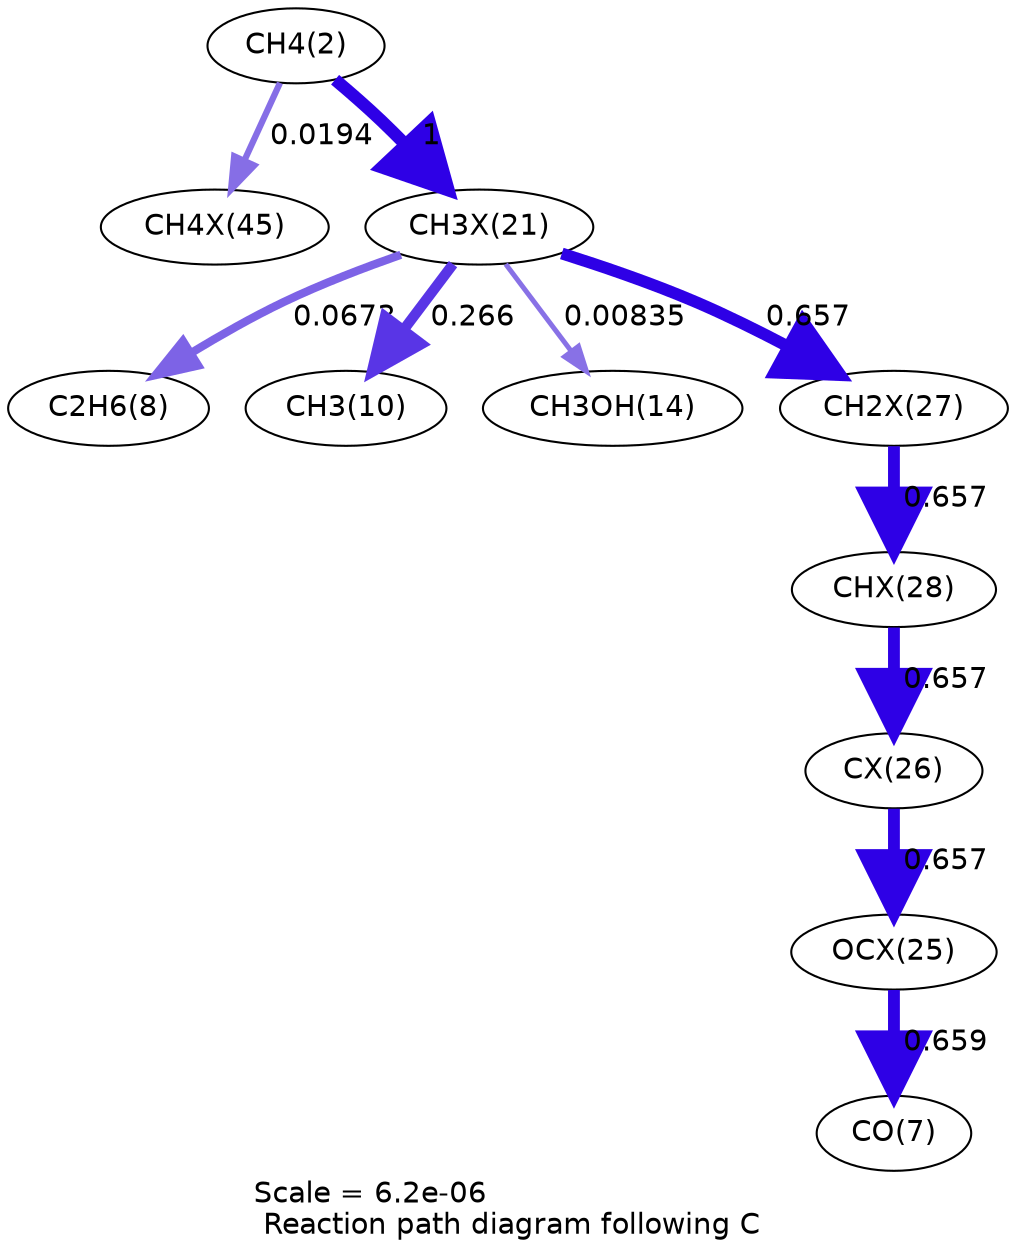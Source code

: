 digraph reaction_paths {
center=1;
s4 -> s35[fontname="Helvetica", penwidth=3.02, arrowsize=1.51, color="0.7, 0.519, 0.9"
, label=" 0.0194"];
s4 -> s27[fontname="Helvetica", penwidth=6, arrowsize=3, color="0.7, 1.5, 0.9"
, label=" 1"];
s27 -> s10[fontname="Helvetica", penwidth=3.96, arrowsize=1.98, color="0.7, 0.567, 0.9"
, label=" 0.0673"];
s27 -> s12[fontname="Helvetica", penwidth=5, arrowsize=2.5, color="0.7, 0.766, 0.9"
, label=" 0.266"];
s27 -> s16[fontname="Helvetica", penwidth=2.39, arrowsize=1.19, color="0.7, 0.508, 0.9"
, label=" 0.00835"];
s27 -> s33[fontname="Helvetica", penwidth=5.68, arrowsize=2.84, color="0.7, 1.16, 0.9"
, label=" 0.657"];
s33 -> s34[fontname="Helvetica", penwidth=5.68, arrowsize=2.84, color="0.7, 1.16, 0.9"
, label=" 0.657"];
s34 -> s32[fontname="Helvetica", penwidth=5.68, arrowsize=2.84, color="0.7, 1.16, 0.9"
, label=" 0.657"];
s32 -> s31[fontname="Helvetica", penwidth=5.68, arrowsize=2.84, color="0.7, 1.16, 0.9"
, label=" 0.657"];
s31 -> s9[fontname="Helvetica", penwidth=5.69, arrowsize=2.84, color="0.7, 1.16, 0.9"
, label=" 0.659"];
s4 [ fontname="Helvetica", label="CH4(2)"];
s9 [ fontname="Helvetica", label="CO(7)"];
s10 [ fontname="Helvetica", label="C2H6(8)"];
s12 [ fontname="Helvetica", label="CH3(10)"];
s16 [ fontname="Helvetica", label="CH3OH(14)"];
s27 [ fontname="Helvetica", label="CH3X(21)"];
s31 [ fontname="Helvetica", label="OCX(25)"];
s32 [ fontname="Helvetica", label="CX(26)"];
s33 [ fontname="Helvetica", label="CH2X(27)"];
s34 [ fontname="Helvetica", label="CHX(28)"];
s35 [ fontname="Helvetica", label="CH4X(45)"];
 label = "Scale = 6.2e-06\l Reaction path diagram following C";
 fontname = "Helvetica";
}
